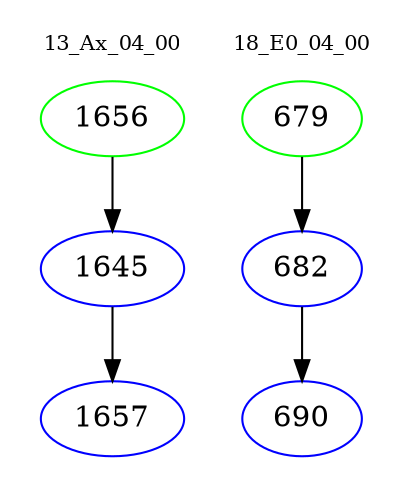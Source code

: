digraph{
subgraph cluster_0 {
color = white
label = "13_Ax_04_00";
fontsize=10;
T0_1656 [label="1656", color="green"]
T0_1656 -> T0_1645 [color="black"]
T0_1645 [label="1645", color="blue"]
T0_1645 -> T0_1657 [color="black"]
T0_1657 [label="1657", color="blue"]
}
subgraph cluster_1 {
color = white
label = "18_E0_04_00";
fontsize=10;
T1_679 [label="679", color="green"]
T1_679 -> T1_682 [color="black"]
T1_682 [label="682", color="blue"]
T1_682 -> T1_690 [color="black"]
T1_690 [label="690", color="blue"]
}
}
